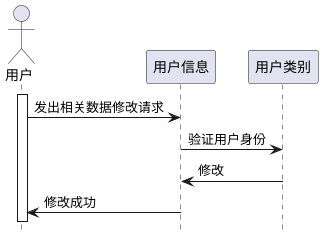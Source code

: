 @startuml
hide footbox

actor 用户

participant 用户信息
participant 用户类别

activate 用户
用户->用户信息:发出相关数据修改请求
用户信息->用户类别:验证用户身份
用户类别->用户信息:修改
用户信息->用户:修改成功

@enduml